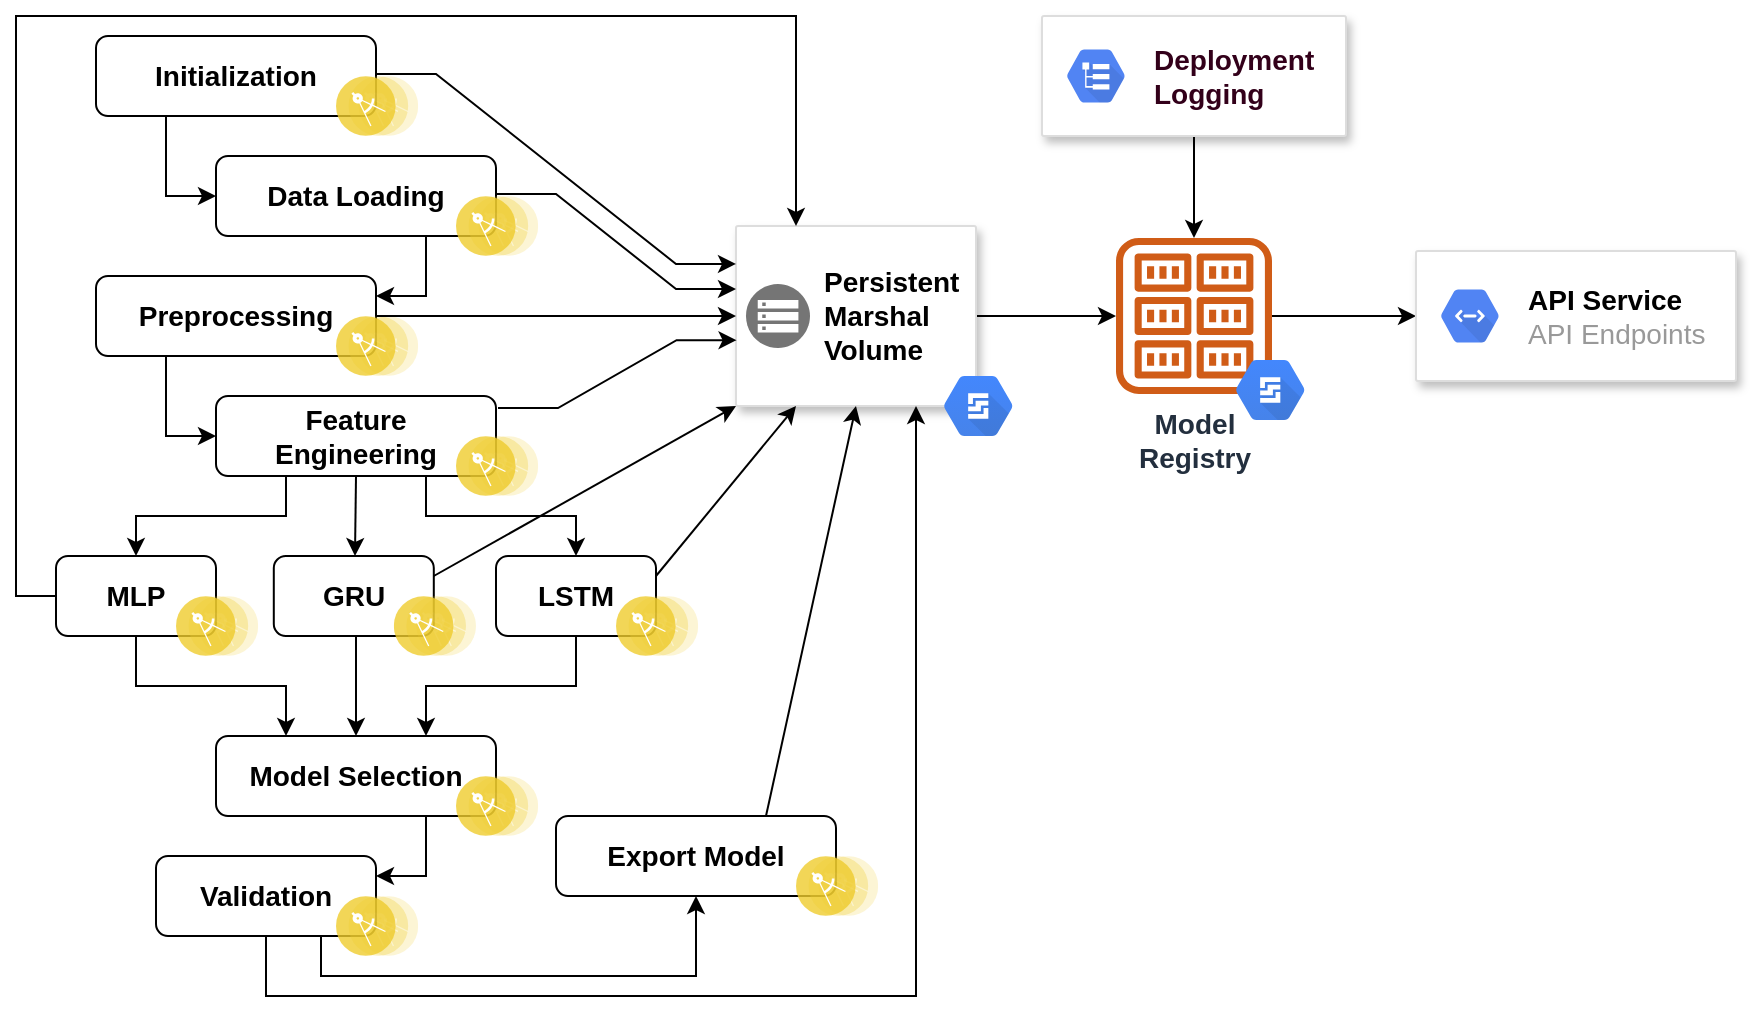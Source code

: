 <mxfile version="13.2.1" type="github">
  <diagram id="GGBNnPE-5dZ_erYJaQ-l" name="Page-1">
    <mxGraphModel dx="1422" dy="794" grid="1" gridSize="10" guides="1" tooltips="1" connect="1" arrows="1" fold="1" page="1" pageScale="1" pageWidth="1100" pageHeight="850" math="0" shadow="0">
      <root>
        <mxCell id="0" />
        <mxCell id="1" parent="0" />
        <mxCell id="fN3U7Vte8udqsAbF8adY-5" value="" style="group" vertex="1" connectable="0" parent="1">
          <mxGeometry x="50" y="130" width="161.1" height="50" as="geometry" />
        </mxCell>
        <mxCell id="fN3U7Vte8udqsAbF8adY-2" value="&lt;font style=&quot;font-size: 14px&quot;&gt;&lt;b&gt;Initialization&lt;/b&gt;&lt;/font&gt;" style="rounded=1;whiteSpace=wrap;html=1;" vertex="1" parent="fN3U7Vte8udqsAbF8adY-5">
          <mxGeometry width="140" height="40" as="geometry" />
        </mxCell>
        <mxCell id="fN3U7Vte8udqsAbF8adY-1" value="" style="aspect=fixed;perimeter=ellipsePerimeter;html=1;align=center;shadow=0;dashed=0;fontColor=#4277BB;labelBackgroundColor=#ffffff;fontSize=12;spacingTop=3;image;image=img/lib/ibm/applications/microservice.svg;imageBackground=none;" vertex="1" parent="fN3U7Vte8udqsAbF8adY-5">
          <mxGeometry x="120" y="20" width="41.1" height="30" as="geometry" />
        </mxCell>
        <mxCell id="fN3U7Vte8udqsAbF8adY-6" value="" style="group" vertex="1" connectable="0" parent="1">
          <mxGeometry x="110" y="190" width="161.1" height="50" as="geometry" />
        </mxCell>
        <mxCell id="fN3U7Vte8udqsAbF8adY-7" value="&lt;font style=&quot;font-size: 14px&quot;&gt;&lt;b&gt;Data Loading&lt;/b&gt;&lt;/font&gt;" style="rounded=1;whiteSpace=wrap;html=1;" vertex="1" parent="fN3U7Vte8udqsAbF8adY-6">
          <mxGeometry width="140" height="40" as="geometry" />
        </mxCell>
        <mxCell id="fN3U7Vte8udqsAbF8adY-8" value="" style="aspect=fixed;perimeter=ellipsePerimeter;html=1;align=center;shadow=0;dashed=0;fontColor=#4277BB;labelBackgroundColor=#ffffff;fontSize=12;spacingTop=3;image;image=img/lib/ibm/applications/microservice.svg;" vertex="1" parent="fN3U7Vte8udqsAbF8adY-6">
          <mxGeometry x="120" y="20" width="41.1" height="30" as="geometry" />
        </mxCell>
        <mxCell id="fN3U7Vte8udqsAbF8adY-13" value="" style="group" vertex="1" connectable="0" parent="1">
          <mxGeometry x="50" y="250" width="161.1" height="50" as="geometry" />
        </mxCell>
        <mxCell id="fN3U7Vte8udqsAbF8adY-14" value="&lt;font style=&quot;font-size: 14px&quot;&gt;&lt;b&gt;Preprocessing&lt;/b&gt;&lt;/font&gt;" style="rounded=1;whiteSpace=wrap;html=1;" vertex="1" parent="fN3U7Vte8udqsAbF8adY-13">
          <mxGeometry width="140" height="40" as="geometry" />
        </mxCell>
        <mxCell id="fN3U7Vte8udqsAbF8adY-15" value="" style="aspect=fixed;perimeter=ellipsePerimeter;html=1;align=center;shadow=0;dashed=0;fontColor=#4277BB;labelBackgroundColor=#ffffff;fontSize=12;spacingTop=3;image;image=img/lib/ibm/applications/microservice.svg;" vertex="1" parent="fN3U7Vte8udqsAbF8adY-13">
          <mxGeometry x="120" y="20" width="41.1" height="30" as="geometry" />
        </mxCell>
        <mxCell id="fN3U7Vte8udqsAbF8adY-19" value="" style="group;container=1;" vertex="1" connectable="0" parent="1">
          <mxGeometry x="150" y="400" width="101.1" height="50" as="geometry" />
        </mxCell>
        <mxCell id="fN3U7Vte8udqsAbF8adY-49" value="" style="group" vertex="1" connectable="0" parent="fN3U7Vte8udqsAbF8adY-19">
          <mxGeometry x="-11.1" width="101.1" height="50" as="geometry" />
        </mxCell>
        <mxCell id="fN3U7Vte8udqsAbF8adY-17" value="&lt;font style=&quot;font-size: 14px&quot;&gt;&lt;b&gt;GRU&lt;/b&gt;&lt;/font&gt;" style="rounded=1;whiteSpace=wrap;html=1;" vertex="1" parent="fN3U7Vte8udqsAbF8adY-49">
          <mxGeometry y="-10" width="80" height="40" as="geometry" />
        </mxCell>
        <mxCell id="fN3U7Vte8udqsAbF8adY-18" value="" style="aspect=fixed;perimeter=ellipsePerimeter;html=1;align=center;shadow=0;dashed=0;fontColor=#4277BB;labelBackgroundColor=#ffffff;fontSize=12;spacingTop=3;image;image=img/lib/ibm/applications/microservice.svg;" vertex="1" parent="fN3U7Vte8udqsAbF8adY-49">
          <mxGeometry x="60" y="10" width="41.1" height="30" as="geometry" />
        </mxCell>
        <mxCell id="fN3U7Vte8udqsAbF8adY-27" value="" style="group" vertex="1" connectable="0" parent="1">
          <mxGeometry x="30" y="390" width="101.1" height="50" as="geometry" />
        </mxCell>
        <mxCell id="fN3U7Vte8udqsAbF8adY-24" value="&lt;font style=&quot;font-size: 14px&quot;&gt;&lt;b&gt;MLP&lt;/b&gt;&lt;/font&gt;" style="rounded=1;whiteSpace=wrap;html=1;" vertex="1" parent="fN3U7Vte8udqsAbF8adY-27">
          <mxGeometry width="80" height="40" as="geometry" />
        </mxCell>
        <mxCell id="fN3U7Vte8udqsAbF8adY-25" value="" style="aspect=fixed;perimeter=ellipsePerimeter;html=1;align=center;shadow=0;dashed=0;fontColor=#4277BB;labelBackgroundColor=#ffffff;fontSize=12;spacingTop=3;image;image=img/lib/ibm/applications/microservice.svg;" vertex="1" parent="fN3U7Vte8udqsAbF8adY-27">
          <mxGeometry x="60" y="20" width="41.1" height="30" as="geometry" />
        </mxCell>
        <mxCell id="fN3U7Vte8udqsAbF8adY-28" value="" style="group" vertex="1" connectable="0" parent="1">
          <mxGeometry x="250.0" y="400" width="101.1" height="50" as="geometry" />
        </mxCell>
        <mxCell id="fN3U7Vte8udqsAbF8adY-21" value="&lt;font style=&quot;font-size: 14px&quot;&gt;&lt;b&gt;LSTM&lt;/b&gt;&lt;/font&gt;" style="rounded=1;whiteSpace=wrap;html=1;" vertex="1" parent="fN3U7Vte8udqsAbF8adY-28">
          <mxGeometry y="-10" width="80" height="40" as="geometry" />
        </mxCell>
        <mxCell id="fN3U7Vte8udqsAbF8adY-22" value="" style="aspect=fixed;perimeter=ellipsePerimeter;html=1;align=center;shadow=0;dashed=0;fontColor=#4277BB;labelBackgroundColor=#ffffff;fontSize=12;spacingTop=3;image;image=img/lib/ibm/applications/microservice.svg;" vertex="1" parent="fN3U7Vte8udqsAbF8adY-28">
          <mxGeometry x="60" y="10" width="41.1" height="30" as="geometry" />
        </mxCell>
        <mxCell id="fN3U7Vte8udqsAbF8adY-29" value="" style="group" vertex="1" connectable="0" parent="1">
          <mxGeometry x="110" y="310" width="161.1" height="50" as="geometry" />
        </mxCell>
        <mxCell id="fN3U7Vte8udqsAbF8adY-30" value="&lt;div&gt;&lt;font style=&quot;font-size: 14px&quot;&gt;&lt;b&gt;Feature&lt;/b&gt;&lt;/font&gt;&lt;/div&gt;&lt;div&gt;&lt;font style=&quot;font-size: 14px&quot;&gt;&lt;b&gt;Engineering&lt;/b&gt;&lt;/font&gt;&lt;/div&gt;" style="rounded=1;whiteSpace=wrap;html=1;" vertex="1" parent="fN3U7Vte8udqsAbF8adY-29">
          <mxGeometry width="140" height="40" as="geometry" />
        </mxCell>
        <mxCell id="fN3U7Vte8udqsAbF8adY-31" value="" style="aspect=fixed;perimeter=ellipsePerimeter;html=1;align=center;shadow=0;dashed=0;fontColor=#4277BB;labelBackgroundColor=#ffffff;fontSize=12;spacingTop=3;image;image=img/lib/ibm/applications/microservice.svg;" vertex="1" parent="fN3U7Vte8udqsAbF8adY-29">
          <mxGeometry x="120" y="20" width="41.1" height="30" as="geometry" />
        </mxCell>
        <mxCell id="fN3U7Vte8udqsAbF8adY-32" value="" style="group" vertex="1" connectable="0" parent="1">
          <mxGeometry x="110" y="490" width="161.1" height="50" as="geometry" />
        </mxCell>
        <mxCell id="fN3U7Vte8udqsAbF8adY-33" value="&lt;font style=&quot;font-size: 14px&quot;&gt;&lt;b&gt;Model Selection&lt;/b&gt;&lt;/font&gt;" style="rounded=1;whiteSpace=wrap;html=1;" vertex="1" parent="fN3U7Vte8udqsAbF8adY-32">
          <mxGeometry y="-10" width="140" height="40" as="geometry" />
        </mxCell>
        <mxCell id="fN3U7Vte8udqsAbF8adY-34" value="" style="aspect=fixed;perimeter=ellipsePerimeter;html=1;align=center;shadow=0;dashed=0;fontColor=#4277BB;labelBackgroundColor=#ffffff;fontSize=12;spacingTop=3;image;image=img/lib/ibm/applications/microservice.svg;" vertex="1" parent="fN3U7Vte8udqsAbF8adY-32">
          <mxGeometry x="120" y="10" width="41.1" height="30" as="geometry" />
        </mxCell>
        <mxCell id="fN3U7Vte8udqsAbF8adY-35" value="" style="group" vertex="1" connectable="0" parent="1">
          <mxGeometry x="50" y="530" width="161.1" height="50" as="geometry" />
        </mxCell>
        <mxCell id="fN3U7Vte8udqsAbF8adY-36" value="&lt;font style=&quot;font-size: 14px&quot;&gt;&lt;b&gt;Validation&lt;/b&gt;&lt;/font&gt;" style="rounded=1;whiteSpace=wrap;html=1;" vertex="1" parent="fN3U7Vte8udqsAbF8adY-35">
          <mxGeometry x="30" y="10" width="110" height="40" as="geometry" />
        </mxCell>
        <mxCell id="fN3U7Vte8udqsAbF8adY-37" value="" style="aspect=fixed;perimeter=ellipsePerimeter;html=1;align=center;shadow=0;dashed=0;fontColor=#4277BB;labelBackgroundColor=#ffffff;fontSize=12;spacingTop=3;image;image=img/lib/ibm/applications/microservice.svg;" vertex="1" parent="fN3U7Vte8udqsAbF8adY-35">
          <mxGeometry x="120" y="30" width="41.1" height="30" as="geometry" />
        </mxCell>
        <mxCell id="fN3U7Vte8udqsAbF8adY-45" style="edgeStyle=elbowEdgeStyle;rounded=0;orthogonalLoop=1;jettySize=auto;html=1;exitX=0.75;exitY=1;exitDx=0;exitDy=0;entryX=1;entryY=0.25;entryDx=0;entryDy=0;" edge="1" parent="1" source="fN3U7Vte8udqsAbF8adY-7" target="fN3U7Vte8udqsAbF8adY-14">
          <mxGeometry relative="1" as="geometry">
            <Array as="points">
              <mxPoint x="215" y="250" />
            </Array>
          </mxGeometry>
        </mxCell>
        <mxCell id="fN3U7Vte8udqsAbF8adY-46" style="edgeStyle=elbowEdgeStyle;rounded=0;orthogonalLoop=1;jettySize=auto;html=1;exitX=0.25;exitY=1;exitDx=0;exitDy=0;entryX=0;entryY=0.5;entryDx=0;entryDy=0;" edge="1" parent="1" source="fN3U7Vte8udqsAbF8adY-14" target="fN3U7Vte8udqsAbF8adY-30">
          <mxGeometry relative="1" as="geometry">
            <Array as="points">
              <mxPoint x="85" y="320" />
            </Array>
          </mxGeometry>
        </mxCell>
        <mxCell id="fN3U7Vte8udqsAbF8adY-50" style="edgeStyle=elbowEdgeStyle;rounded=0;orthogonalLoop=1;jettySize=auto;html=1;exitX=0.5;exitY=1;exitDx=0;exitDy=0;entryX=0.5;entryY=0;entryDx=0;entryDy=0;" edge="1" parent="1" source="fN3U7Vte8udqsAbF8adY-30" target="fN3U7Vte8udqsAbF8adY-17">
          <mxGeometry relative="1" as="geometry" />
        </mxCell>
        <mxCell id="fN3U7Vte8udqsAbF8adY-51" style="edgeStyle=elbowEdgeStyle;rounded=0;orthogonalLoop=1;jettySize=auto;html=1;exitX=0.75;exitY=1;exitDx=0;exitDy=0;entryX=0.5;entryY=0;entryDx=0;entryDy=0;" edge="1" parent="1" source="fN3U7Vte8udqsAbF8adY-30" target="fN3U7Vte8udqsAbF8adY-21">
          <mxGeometry relative="1" as="geometry" />
        </mxCell>
        <mxCell id="fN3U7Vte8udqsAbF8adY-52" style="edgeStyle=elbowEdgeStyle;rounded=0;orthogonalLoop=1;jettySize=auto;html=1;exitX=0.25;exitY=1;exitDx=0;exitDy=0;" edge="1" parent="1" source="fN3U7Vte8udqsAbF8adY-30" target="fN3U7Vte8udqsAbF8adY-24">
          <mxGeometry relative="1" as="geometry" />
        </mxCell>
        <mxCell id="fN3U7Vte8udqsAbF8adY-53" style="edgeStyle=elbowEdgeStyle;rounded=0;orthogonalLoop=1;jettySize=auto;html=1;exitX=0.5;exitY=1;exitDx=0;exitDy=0;entryX=0.5;entryY=0;entryDx=0;entryDy=0;" edge="1" parent="1" source="fN3U7Vte8udqsAbF8adY-17" target="fN3U7Vte8udqsAbF8adY-33">
          <mxGeometry relative="1" as="geometry">
            <Array as="points">
              <mxPoint x="180" y="470" />
              <mxPoint x="180" y="490" />
            </Array>
          </mxGeometry>
        </mxCell>
        <mxCell id="fN3U7Vte8udqsAbF8adY-54" style="edgeStyle=elbowEdgeStyle;rounded=0;orthogonalLoop=1;jettySize=auto;html=1;entryX=0.75;entryY=0;entryDx=0;entryDy=0;" edge="1" parent="1" source="fN3U7Vte8udqsAbF8adY-21" target="fN3U7Vte8udqsAbF8adY-33">
          <mxGeometry relative="1" as="geometry" />
        </mxCell>
        <mxCell id="fN3U7Vte8udqsAbF8adY-55" style="edgeStyle=elbowEdgeStyle;rounded=0;orthogonalLoop=1;jettySize=auto;html=1;entryX=0.25;entryY=0;entryDx=0;entryDy=0;" edge="1" parent="1" source="fN3U7Vte8udqsAbF8adY-24" target="fN3U7Vte8udqsAbF8adY-33">
          <mxGeometry relative="1" as="geometry" />
        </mxCell>
        <mxCell id="fN3U7Vte8udqsAbF8adY-56" style="edgeStyle=elbowEdgeStyle;rounded=0;orthogonalLoop=1;jettySize=auto;html=1;exitX=0.75;exitY=1;exitDx=0;exitDy=0;entryX=1;entryY=0.25;entryDx=0;entryDy=0;" edge="1" parent="1" source="fN3U7Vte8udqsAbF8adY-33" target="fN3U7Vte8udqsAbF8adY-36">
          <mxGeometry relative="1" as="geometry">
            <Array as="points">
              <mxPoint x="215" y="530" />
            </Array>
          </mxGeometry>
        </mxCell>
        <mxCell id="fN3U7Vte8udqsAbF8adY-57" value="" style="group" vertex="1" connectable="0" parent="1">
          <mxGeometry x="280" y="510" width="161.1" height="50" as="geometry" />
        </mxCell>
        <mxCell id="fN3U7Vte8udqsAbF8adY-58" value="&lt;font style=&quot;font-size: 14px&quot;&gt;&lt;b&gt;Export Model&lt;/b&gt;&lt;/font&gt;" style="rounded=1;whiteSpace=wrap;html=1;" vertex="1" parent="fN3U7Vte8udqsAbF8adY-57">
          <mxGeometry y="10" width="140" height="40" as="geometry" />
        </mxCell>
        <mxCell id="fN3U7Vte8udqsAbF8adY-59" value="" style="aspect=fixed;perimeter=ellipsePerimeter;html=1;align=center;shadow=0;dashed=0;fontColor=#4277BB;labelBackgroundColor=#ffffff;fontSize=12;spacingTop=3;image;image=img/lib/ibm/applications/microservice.svg;" vertex="1" parent="fN3U7Vte8udqsAbF8adY-57">
          <mxGeometry x="120" y="30" width="41.1" height="30" as="geometry" />
        </mxCell>
        <mxCell id="fN3U7Vte8udqsAbF8adY-62" style="edgeStyle=elbowEdgeStyle;rounded=0;orthogonalLoop=1;jettySize=auto;html=1;exitX=0.75;exitY=1;exitDx=0;exitDy=0;entryX=0.5;entryY=1;entryDx=0;entryDy=0;" edge="1" parent="1" source="fN3U7Vte8udqsAbF8adY-36" target="fN3U7Vte8udqsAbF8adY-58">
          <mxGeometry relative="1" as="geometry">
            <Array as="points">
              <mxPoint x="280" y="600" />
              <mxPoint x="220" y="590" />
              <mxPoint x="240" y="580" />
              <mxPoint x="240" y="590" />
              <mxPoint x="210" y="590" />
            </Array>
          </mxGeometry>
        </mxCell>
        <mxCell id="fN3U7Vte8udqsAbF8adY-90" style="edgeStyle=orthogonalEdgeStyle;rounded=0;orthogonalLoop=1;jettySize=auto;html=1;" edge="1" parent="1" source="fN3U7Vte8udqsAbF8adY-68" target="fN3U7Vte8udqsAbF8adY-89">
          <mxGeometry relative="1" as="geometry" />
        </mxCell>
        <mxCell id="fN3U7Vte8udqsAbF8adY-68" value="" style="strokeColor=#dddddd;shadow=1;strokeWidth=1;rounded=1;absoluteArcSize=1;arcSize=2;" vertex="1" parent="1">
          <mxGeometry x="370" y="225" width="120" height="90" as="geometry" />
        </mxCell>
        <mxCell id="fN3U7Vte8udqsAbF8adY-69" value="&lt;div style=&quot;font-size: 14px&quot;&gt;&lt;font style=&quot;font-size: 14px&quot;&gt;&lt;b&gt;Persistent &lt;br&gt;&lt;/b&gt;&lt;/font&gt;&lt;/div&gt;&lt;div style=&quot;font-size: 14px&quot;&gt;&lt;font style=&quot;font-size: 14px&quot;&gt;&lt;b&gt;Marshal&lt;/b&gt;&lt;/font&gt;&lt;/div&gt;&lt;div style=&quot;font-size: 14px&quot;&gt;&lt;font style=&quot;font-size: 14px&quot;&gt;&lt;b&gt;Volume&lt;br&gt;&lt;/b&gt;&lt;/font&gt;&lt;/div&gt;" style="dashed=0;connectable=0;html=1;fillColor=#757575;strokeColor=none;shape=mxgraph.gcp2.persistent_disk_snapshot;part=1;labelPosition=right;verticalLabelPosition=middle;align=left;verticalAlign=middle;spacingLeft=5;fontSize=12;" vertex="1" parent="fN3U7Vte8udqsAbF8adY-68">
          <mxGeometry y="0.5" width="32" height="32" relative="1" as="geometry">
            <mxPoint x="5" y="-16" as="offset" />
          </mxGeometry>
        </mxCell>
        <mxCell id="fN3U7Vte8udqsAbF8adY-70" style="edgeStyle=entityRelationEdgeStyle;rounded=0;orthogonalLoop=1;jettySize=auto;html=1;exitX=1;exitY=0.25;exitDx=0;exitDy=0;entryX=0;entryY=0.111;entryDx=0;entryDy=0;entryPerimeter=0;" edge="1" parent="1">
          <mxGeometry relative="1" as="geometry">
            <mxPoint x="190" y="149" as="sourcePoint" />
            <mxPoint x="370" y="243.99" as="targetPoint" />
          </mxGeometry>
        </mxCell>
        <mxCell id="fN3U7Vte8udqsAbF8adY-71" style="edgeStyle=entityRelationEdgeStyle;rounded=0;orthogonalLoop=1;jettySize=auto;html=1;exitX=1;exitY=0.25;exitDx=0;exitDy=0;entryX=0;entryY=0.25;entryDx=0;entryDy=0;" edge="1" parent="1">
          <mxGeometry relative="1" as="geometry">
            <mxPoint x="250" y="209" as="sourcePoint" />
            <mxPoint x="370" y="256.5" as="targetPoint" />
          </mxGeometry>
        </mxCell>
        <mxCell id="fN3U7Vte8udqsAbF8adY-72" style="edgeStyle=orthogonalEdgeStyle;rounded=0;orthogonalLoop=1;jettySize=auto;html=1;exitX=1;exitY=0.5;exitDx=0;exitDy=0;" edge="1" parent="1" source="fN3U7Vte8udqsAbF8adY-14" target="fN3U7Vte8udqsAbF8adY-68">
          <mxGeometry relative="1" as="geometry">
            <Array as="points">
              <mxPoint x="330" y="270" />
              <mxPoint x="330" y="270" />
            </Array>
          </mxGeometry>
        </mxCell>
        <mxCell id="fN3U7Vte8udqsAbF8adY-73" style="edgeStyle=entityRelationEdgeStyle;rounded=0;orthogonalLoop=1;jettySize=auto;html=1;exitX=1;exitY=0.25;exitDx=0;exitDy=0;entryX=-0.006;entryY=0.679;entryDx=0;entryDy=0;entryPerimeter=0;" edge="1" parent="1">
          <mxGeometry relative="1" as="geometry">
            <mxPoint x="251" y="316" as="sourcePoint" />
            <mxPoint x="370.28" y="282.11" as="targetPoint" />
          </mxGeometry>
        </mxCell>
        <mxCell id="fN3U7Vte8udqsAbF8adY-79" style="rounded=0;orthogonalLoop=1;jettySize=auto;html=1;exitX=1;exitY=0.25;exitDx=0;exitDy=0;entryX=0.25;entryY=1;entryDx=0;entryDy=0;" edge="1" parent="1" source="fN3U7Vte8udqsAbF8adY-21" target="fN3U7Vte8udqsAbF8adY-68">
          <mxGeometry relative="1" as="geometry">
            <mxPoint x="390" y="320" as="targetPoint" />
          </mxGeometry>
        </mxCell>
        <mxCell id="fN3U7Vte8udqsAbF8adY-81" style="edgeStyle=none;rounded=0;orthogonalLoop=1;jettySize=auto;html=1;exitX=1;exitY=0.25;exitDx=0;exitDy=0;entryX=0;entryY=1;entryDx=0;entryDy=0;" edge="1" parent="1" source="fN3U7Vte8udqsAbF8adY-17" target="fN3U7Vte8udqsAbF8adY-68">
          <mxGeometry relative="1" as="geometry" />
        </mxCell>
        <mxCell id="fN3U7Vte8udqsAbF8adY-83" style="edgeStyle=orthogonalEdgeStyle;rounded=0;orthogonalLoop=1;jettySize=auto;html=1;exitX=0.25;exitY=1;exitDx=0;exitDy=0;entryX=0;entryY=0.5;entryDx=0;entryDy=0;" edge="1" parent="1" source="fN3U7Vte8udqsAbF8adY-2" target="fN3U7Vte8udqsAbF8adY-7">
          <mxGeometry relative="1" as="geometry" />
        </mxCell>
        <mxCell id="fN3U7Vte8udqsAbF8adY-84" style="edgeStyle=orthogonalEdgeStyle;rounded=0;orthogonalLoop=1;jettySize=auto;html=1;exitX=0;exitY=0.5;exitDx=0;exitDy=0;entryX=0.25;entryY=0;entryDx=0;entryDy=0;" edge="1" parent="1" source="fN3U7Vte8udqsAbF8adY-24" target="fN3U7Vte8udqsAbF8adY-68">
          <mxGeometry relative="1" as="geometry">
            <Array as="points">
              <mxPoint x="10" y="410" />
              <mxPoint x="10" y="120" />
              <mxPoint x="400" y="120" />
            </Array>
          </mxGeometry>
        </mxCell>
        <mxCell id="fN3U7Vte8udqsAbF8adY-86" style="rounded=0;orthogonalLoop=1;jettySize=auto;html=1;exitX=0.75;exitY=0;exitDx=0;exitDy=0;entryX=0.5;entryY=1;entryDx=0;entryDy=0;" edge="1" parent="1" source="fN3U7Vte8udqsAbF8adY-58" target="fN3U7Vte8udqsAbF8adY-68">
          <mxGeometry relative="1" as="geometry" />
        </mxCell>
        <mxCell id="fN3U7Vte8udqsAbF8adY-87" style="edgeStyle=orthogonalEdgeStyle;rounded=0;orthogonalLoop=1;jettySize=auto;html=1;entryX=0.75;entryY=1;entryDx=0;entryDy=0;exitX=0.5;exitY=1;exitDx=0;exitDy=0;" edge="1" parent="1" source="fN3U7Vte8udqsAbF8adY-36" target="fN3U7Vte8udqsAbF8adY-68">
          <mxGeometry relative="1" as="geometry">
            <Array as="points">
              <mxPoint x="135" y="610" />
              <mxPoint x="460" y="610" />
            </Array>
          </mxGeometry>
        </mxCell>
        <mxCell id="fN3U7Vte8udqsAbF8adY-3" value="" style="shape=mxgraph.gcp.storage_databases.persistent_disk;html=1;fillColor=#4387FD;gradientColor=#4683EA;strokeColor=none;verticalLabelPosition=bottom;verticalAlign=top;align=center;" vertex="1" parent="1">
          <mxGeometry x="474" y="300" width="34.25" height="30" as="geometry" />
        </mxCell>
        <mxCell id="fN3U7Vte8udqsAbF8adY-101" style="edgeStyle=orthogonalEdgeStyle;rounded=0;orthogonalLoop=1;jettySize=auto;html=1;entryX=0;entryY=0.5;entryDx=0;entryDy=0;" edge="1" parent="1" source="fN3U7Vte8udqsAbF8adY-89" target="fN3U7Vte8udqsAbF8adY-99">
          <mxGeometry relative="1" as="geometry" />
        </mxCell>
        <mxCell id="fN3U7Vte8udqsAbF8adY-89" value="&lt;div style=&quot;font-size: 14px&quot;&gt;&lt;font style=&quot;font-size: 14px&quot;&gt;&lt;b&gt;Model&lt;/b&gt;&lt;/font&gt;&lt;/div&gt;&lt;div style=&quot;font-size: 14px&quot;&gt;&lt;font style=&quot;font-size: 14px&quot;&gt;&lt;b&gt;Registry&lt;br&gt;&lt;/b&gt;&lt;/font&gt;&lt;/div&gt;" style="outlineConnect=0;fontColor=#232F3E;gradientColor=none;fillColor=#D05C17;strokeColor=none;dashed=0;verticalLabelPosition=bottom;verticalAlign=top;align=center;html=1;fontSize=12;fontStyle=0;aspect=fixed;pointerEvents=1;shape=mxgraph.aws4.registry;" vertex="1" parent="1">
          <mxGeometry x="560" y="231" width="78" height="78" as="geometry" />
        </mxCell>
        <mxCell id="fN3U7Vte8udqsAbF8adY-91" value="" style="shape=mxgraph.gcp.storage_databases.persistent_disk;html=1;fillColor=#4387FD;gradientColor=#4683EA;strokeColor=none;verticalLabelPosition=bottom;verticalAlign=top;align=center;" vertex="1" parent="1">
          <mxGeometry x="620" y="292" width="34.25" height="30" as="geometry" />
        </mxCell>
        <mxCell id="fN3U7Vte8udqsAbF8adY-98" style="edgeStyle=orthogonalEdgeStyle;rounded=0;orthogonalLoop=1;jettySize=auto;html=1;exitX=0.5;exitY=1;exitDx=0;exitDy=0;" edge="1" parent="1" source="fN3U7Vte8udqsAbF8adY-95" target="fN3U7Vte8udqsAbF8adY-89">
          <mxGeometry relative="1" as="geometry" />
        </mxCell>
        <mxCell id="fN3U7Vte8udqsAbF8adY-95" value="" style="strokeColor=#dddddd;shadow=1;strokeWidth=1;rounded=1;absoluteArcSize=1;arcSize=2;" vertex="1" parent="1">
          <mxGeometry x="523" y="120" width="152" height="60" as="geometry" />
        </mxCell>
        <mxCell id="fN3U7Vte8udqsAbF8adY-96" value="&lt;div style=&quot;font-size: 14px&quot;&gt;&lt;font style=&quot;font-size: 14px&quot;&gt;&lt;b&gt;&lt;font style=&quot;font-size: 14px&quot; color=&quot;#33001A&quot;&gt;Deployment&lt;/font&gt;&lt;/b&gt;&lt;/font&gt;&lt;/div&gt;&lt;div style=&quot;font-size: 14px&quot;&gt;&lt;font style=&quot;font-size: 14px&quot;&gt;&lt;b&gt;&lt;font style=&quot;font-size: 14px&quot; color=&quot;#33001A&quot;&gt;Logging&lt;br&gt;&lt;/font&gt;&lt;/b&gt;&lt;/font&gt;&lt;/div&gt;" style="dashed=0;connectable=0;html=1;fillColor=#5184F3;strokeColor=none;shape=mxgraph.gcp2.hexIcon;prIcon=logging;part=1;labelPosition=right;verticalLabelPosition=middle;align=left;verticalAlign=middle;spacingLeft=5;fontColor=#999999;fontSize=12;" vertex="1" parent="fN3U7Vte8udqsAbF8adY-95">
          <mxGeometry y="0.5" width="44" height="39" relative="1" as="geometry">
            <mxPoint x="5" y="-19.5" as="offset" />
          </mxGeometry>
        </mxCell>
        <mxCell id="fN3U7Vte8udqsAbF8adY-99" value="" style="strokeColor=#dddddd;shadow=1;strokeWidth=1;rounded=1;absoluteArcSize=1;arcSize=2;" vertex="1" parent="1">
          <mxGeometry x="710" y="237.5" width="160" height="65" as="geometry" />
        </mxCell>
        <mxCell id="fN3U7Vte8udqsAbF8adY-100" value="&lt;b&gt;&lt;font style=&quot;font-size: 14px&quot; color=&quot;#000000&quot;&gt;API Service&lt;/font&gt;&lt;/b&gt;&lt;font style=&quot;font-size: 14px&quot;&gt;&lt;br&gt;API Endpoints&lt;/font&gt;" style="dashed=0;connectable=0;html=1;fillColor=#5184F3;strokeColor=none;shape=mxgraph.gcp2.hexIcon;prIcon=cloud_endpoints;part=1;labelPosition=right;verticalLabelPosition=middle;align=left;verticalAlign=middle;spacingLeft=5;fontColor=#999999;fontSize=12;" vertex="1" parent="fN3U7Vte8udqsAbF8adY-99">
          <mxGeometry y="0.5" width="44" height="39" relative="1" as="geometry">
            <mxPoint x="5" y="-19.5" as="offset" />
          </mxGeometry>
        </mxCell>
      </root>
    </mxGraphModel>
  </diagram>
</mxfile>
